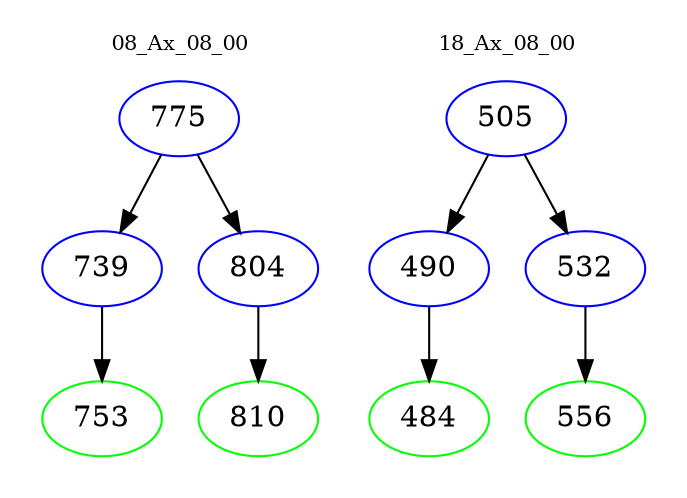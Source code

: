digraph{
subgraph cluster_0 {
color = white
label = "08_Ax_08_00";
fontsize=10;
T0_775 [label="775", color="blue"]
T0_775 -> T0_739 [color="black"]
T0_739 [label="739", color="blue"]
T0_739 -> T0_753 [color="black"]
T0_753 [label="753", color="green"]
T0_775 -> T0_804 [color="black"]
T0_804 [label="804", color="blue"]
T0_804 -> T0_810 [color="black"]
T0_810 [label="810", color="green"]
}
subgraph cluster_1 {
color = white
label = "18_Ax_08_00";
fontsize=10;
T1_505 [label="505", color="blue"]
T1_505 -> T1_490 [color="black"]
T1_490 [label="490", color="blue"]
T1_490 -> T1_484 [color="black"]
T1_484 [label="484", color="green"]
T1_505 -> T1_532 [color="black"]
T1_532 [label="532", color="blue"]
T1_532 -> T1_556 [color="black"]
T1_556 [label="556", color="green"]
}
}
